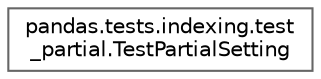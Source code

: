 digraph "Graphical Class Hierarchy"
{
 // LATEX_PDF_SIZE
  bgcolor="transparent";
  edge [fontname=Helvetica,fontsize=10,labelfontname=Helvetica,labelfontsize=10];
  node [fontname=Helvetica,fontsize=10,shape=box,height=0.2,width=0.4];
  rankdir="LR";
  Node0 [id="Node000000",label="pandas.tests.indexing.test\l_partial.TestPartialSetting",height=0.2,width=0.4,color="grey40", fillcolor="white", style="filled",URL="$d5/db8/classpandas_1_1tests_1_1indexing_1_1test__partial_1_1TestPartialSetting.html",tooltip=" "];
}
